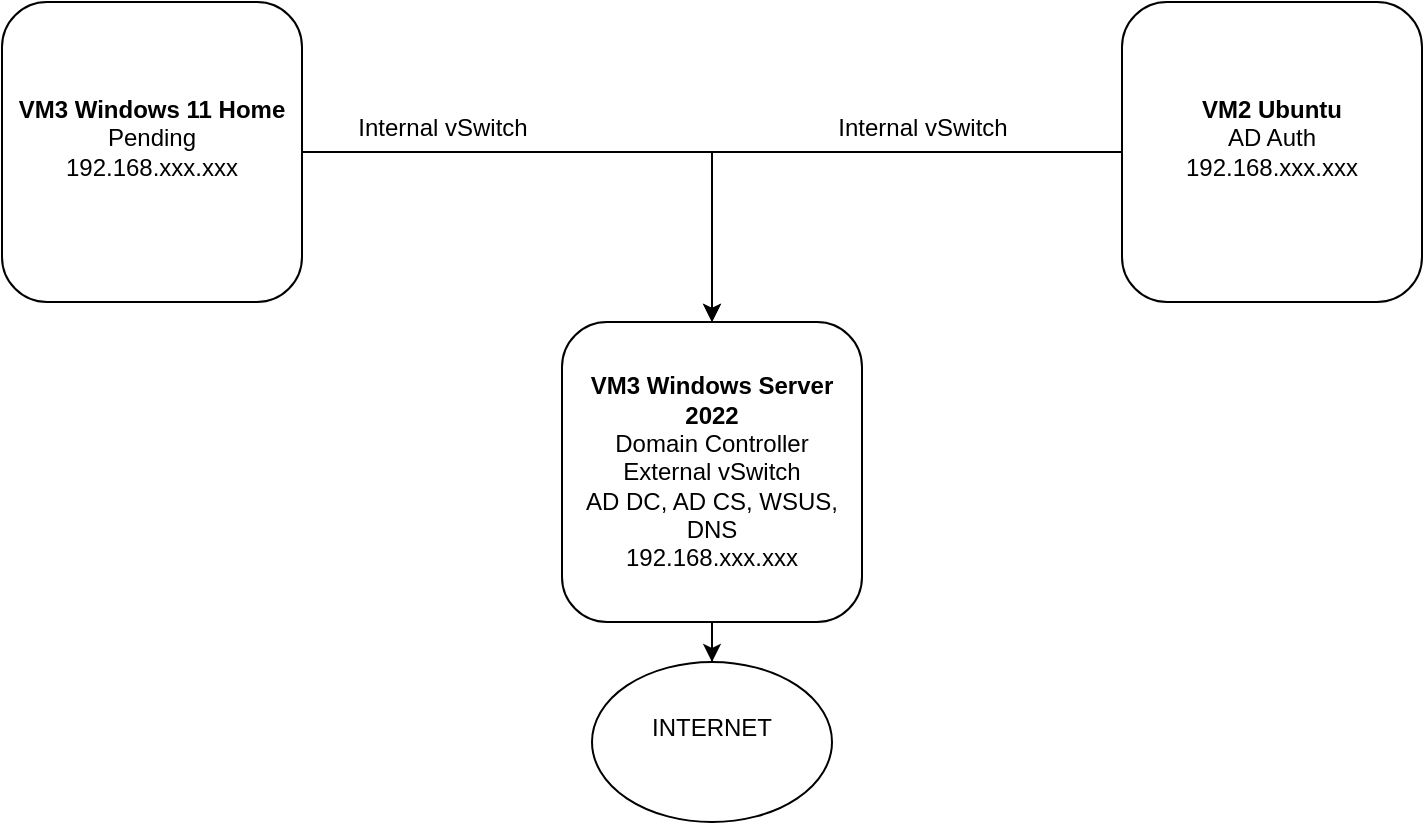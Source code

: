 <mxfile version="28.2.0">
  <diagram name="Page-1" id="_wwc3ghXKmjM8aIAb-aJ">
    <mxGraphModel dx="1385" dy="755" grid="1" gridSize="10" guides="1" tooltips="1" connect="1" arrows="1" fold="1" page="1" pageScale="1" pageWidth="850" pageHeight="1100" math="0" shadow="0">
      <root>
        <mxCell id="0" />
        <mxCell id="1" parent="0" />
        <mxCell id="o0eFtwcBEKmSecPp8r-p-12" style="edgeStyle=orthogonalEdgeStyle;rounded=0;orthogonalLoop=1;jettySize=auto;html=1;entryX=0.5;entryY=0;entryDx=0;entryDy=0;" edge="1" parent="1" source="aEs6EUZ0uX-xvsHnyZQ--1" target="o0eFtwcBEKmSecPp8r-p-1">
          <mxGeometry relative="1" as="geometry" />
        </mxCell>
        <mxCell id="aEs6EUZ0uX-xvsHnyZQ--1" value="&lt;b&gt;VM3 Windows 11 Home&lt;/b&gt;&lt;div&gt;Pending&lt;/div&gt;&lt;div&gt;192.168.xxx.xxx&lt;/div&gt;&lt;div&gt;&lt;br&gt;&lt;/div&gt;" style="rounded=1;whiteSpace=wrap;html=1;" parent="1" vertex="1">
          <mxGeometry x="50" y="80" width="150" height="150" as="geometry" />
        </mxCell>
        <mxCell id="o0eFtwcBEKmSecPp8r-p-14" style="edgeStyle=orthogonalEdgeStyle;rounded=0;orthogonalLoop=1;jettySize=auto;html=1;" edge="1" parent="1" source="o0eFtwcBEKmSecPp8r-p-1" target="o0eFtwcBEKmSecPp8r-p-15">
          <mxGeometry relative="1" as="geometry">
            <mxPoint x="405" y="450" as="targetPoint" />
          </mxGeometry>
        </mxCell>
        <mxCell id="o0eFtwcBEKmSecPp8r-p-1" value="&lt;b&gt;VM3 Windows Server 2022&lt;/b&gt;&lt;div&gt;Domain Controller&lt;/div&gt;&lt;div&gt;External vS&lt;span style=&quot;background-color: transparent; color: light-dark(rgb(0, 0, 0), rgb(255, 255, 255));&quot;&gt;witch&lt;/span&gt;&lt;/div&gt;&lt;div&gt;AD DC, AD CS, WSUS, DNS&lt;/div&gt;&lt;div&gt;192.168.xxx.xxx&lt;/div&gt;" style="rounded=1;whiteSpace=wrap;html=1;" vertex="1" parent="1">
          <mxGeometry x="330" y="240" width="150" height="150" as="geometry" />
        </mxCell>
        <mxCell id="o0eFtwcBEKmSecPp8r-p-13" style="edgeStyle=orthogonalEdgeStyle;rounded=0;orthogonalLoop=1;jettySize=auto;html=1;" edge="1" parent="1" source="o0eFtwcBEKmSecPp8r-p-2" target="o0eFtwcBEKmSecPp8r-p-1">
          <mxGeometry relative="1" as="geometry" />
        </mxCell>
        <mxCell id="o0eFtwcBEKmSecPp8r-p-2" value="&lt;b&gt;VM2 Ubuntu&lt;/b&gt;&lt;div&gt;AD Auth&lt;/div&gt;&lt;div&gt;192.168.xxx.xxx&lt;/div&gt;&lt;div&gt;&lt;b&gt;&lt;br&gt;&lt;/b&gt;&lt;/div&gt;" style="rounded=1;whiteSpace=wrap;html=1;" vertex="1" parent="1">
          <mxGeometry x="610" y="80" width="150" height="150" as="geometry" />
        </mxCell>
        <mxCell id="o0eFtwcBEKmSecPp8r-p-15" value="INTERNET&lt;div&gt;&lt;br&gt;&lt;/div&gt;" style="ellipse;whiteSpace=wrap;html=1;" vertex="1" parent="1">
          <mxGeometry x="345" y="410" width="120" height="80" as="geometry" />
        </mxCell>
        <mxCell id="o0eFtwcBEKmSecPp8r-p-16" value="Internal vSwitch" style="text;html=1;align=center;verticalAlign=middle;resizable=0;points=[];autosize=1;strokeColor=none;fillColor=none;" vertex="1" parent="1">
          <mxGeometry x="215" y="128" width="110" height="30" as="geometry" />
        </mxCell>
        <mxCell id="o0eFtwcBEKmSecPp8r-p-17" value="Internal vSwitch" style="text;html=1;align=center;verticalAlign=middle;resizable=0;points=[];autosize=1;strokeColor=none;fillColor=none;" vertex="1" parent="1">
          <mxGeometry x="455" y="128" width="110" height="30" as="geometry" />
        </mxCell>
      </root>
    </mxGraphModel>
  </diagram>
</mxfile>
